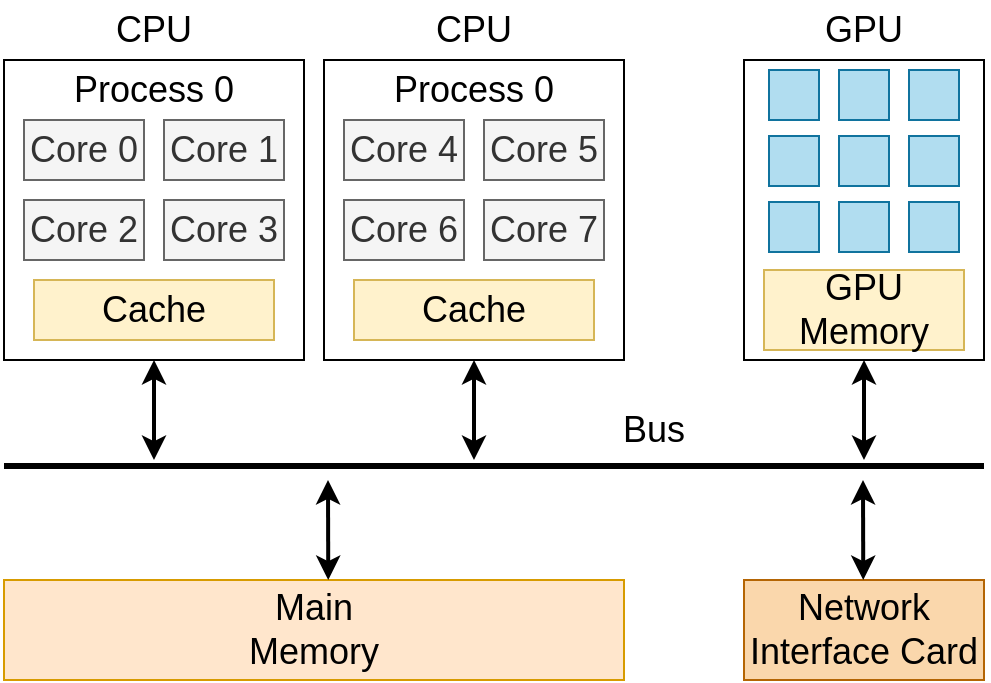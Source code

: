 <mxfile version="20.7.4" type="device"><diagram id="sm0YzyPWghP9DwHgtNv-" name="第 1 页"><mxGraphModel dx="1100" dy="714" grid="1" gridSize="10" guides="1" tooltips="1" connect="1" arrows="1" fold="1" page="1" pageScale="1" pageWidth="827" pageHeight="1169" math="0" shadow="0"><root><mxCell id="0"/><mxCell id="1" parent="0"/><mxCell id="5cFv27WomusTx21CuXZw-1" value="" style="rounded=0;whiteSpace=wrap;html=1;fillColor=none;" vertex="1" parent="1"><mxGeometry x="150" y="160" width="150" height="150" as="geometry"/></mxCell><mxCell id="5cFv27WomusTx21CuXZw-2" value="Process 0" style="text;html=1;strokeColor=none;fillColor=none;align=center;verticalAlign=middle;whiteSpace=wrap;rounded=0;fontSize=18;" vertex="1" parent="1"><mxGeometry x="180" y="160" width="90" height="30" as="geometry"/></mxCell><mxCell id="5cFv27WomusTx21CuXZw-7" value="Core 0" style="rounded=0;whiteSpace=wrap;html=1;fontSize=18;fillColor=#f5f5f5;strokeColor=#666666;fontColor=#333333;" vertex="1" parent="1"><mxGeometry x="160" y="190" width="60" height="30" as="geometry"/></mxCell><mxCell id="5cFv27WomusTx21CuXZw-8" value="Core 1" style="rounded=0;whiteSpace=wrap;html=1;fontSize=18;fillColor=#f5f5f5;strokeColor=#666666;fontColor=#333333;" vertex="1" parent="1"><mxGeometry x="230" y="190" width="60" height="30" as="geometry"/></mxCell><mxCell id="5cFv27WomusTx21CuXZw-9" value="Core 2" style="rounded=0;whiteSpace=wrap;html=1;fontSize=18;fillColor=#f5f5f5;strokeColor=#666666;fontColor=#333333;" vertex="1" parent="1"><mxGeometry x="160" y="230" width="60" height="30" as="geometry"/></mxCell><mxCell id="5cFv27WomusTx21CuXZw-10" value="Core 3" style="rounded=0;whiteSpace=wrap;html=1;fontSize=18;fillColor=#f5f5f5;strokeColor=#666666;fontColor=#333333;" vertex="1" parent="1"><mxGeometry x="230" y="230" width="60" height="30" as="geometry"/></mxCell><mxCell id="5cFv27WomusTx21CuXZw-11" value="" style="rounded=0;whiteSpace=wrap;html=1;fillColor=none;" vertex="1" parent="1"><mxGeometry x="310" y="160" width="150" height="150" as="geometry"/></mxCell><mxCell id="5cFv27WomusTx21CuXZw-12" value="Process 0" style="text;html=1;strokeColor=none;fillColor=none;align=center;verticalAlign=middle;whiteSpace=wrap;rounded=0;fontSize=18;" vertex="1" parent="1"><mxGeometry x="340" y="160" width="90" height="30" as="geometry"/></mxCell><mxCell id="5cFv27WomusTx21CuXZw-13" value="Core 4" style="rounded=0;whiteSpace=wrap;html=1;fontSize=18;fillColor=#f5f5f5;strokeColor=#666666;fontColor=#333333;" vertex="1" parent="1"><mxGeometry x="320" y="190" width="60" height="30" as="geometry"/></mxCell><mxCell id="5cFv27WomusTx21CuXZw-14" value="Core 5" style="rounded=0;whiteSpace=wrap;html=1;fontSize=18;fillColor=#f5f5f5;strokeColor=#666666;fontColor=#333333;" vertex="1" parent="1"><mxGeometry x="390" y="190" width="60" height="30" as="geometry"/></mxCell><mxCell id="5cFv27WomusTx21CuXZw-15" value="Core 6" style="rounded=0;whiteSpace=wrap;html=1;fontSize=18;fillColor=#f5f5f5;strokeColor=#666666;fontColor=#333333;" vertex="1" parent="1"><mxGeometry x="320" y="230" width="60" height="30" as="geometry"/></mxCell><mxCell id="5cFv27WomusTx21CuXZw-16" value="Core 7" style="rounded=0;whiteSpace=wrap;html=1;fontSize=18;fillColor=#f5f5f5;strokeColor=#666666;fontColor=#333333;" vertex="1" parent="1"><mxGeometry x="390" y="230" width="60" height="30" as="geometry"/></mxCell><mxCell id="5cFv27WomusTx21CuXZw-19" value="Cache" style="rounded=0;whiteSpace=wrap;html=1;fontSize=18;fillColor=#fff2cc;strokeColor=#d6b656;" vertex="1" parent="1"><mxGeometry x="165" y="270" width="120" height="30" as="geometry"/></mxCell><mxCell id="5cFv27WomusTx21CuXZw-20" value="Cache" style="rounded=0;whiteSpace=wrap;html=1;fontSize=18;fillColor=#fff2cc;strokeColor=#d6b656;" vertex="1" parent="1"><mxGeometry x="325" y="270" width="120" height="30" as="geometry"/></mxCell><mxCell id="5cFv27WomusTx21CuXZw-24" value="" style="endArrow=none;html=1;rounded=0;fontSize=18;strokeWidth=3;" edge="1" parent="1"><mxGeometry width="50" height="50" relative="1" as="geometry"><mxPoint x="150" y="363" as="sourcePoint"/><mxPoint x="640" y="363" as="targetPoint"/></mxGeometry></mxCell><mxCell id="5cFv27WomusTx21CuXZw-25" value="" style="endArrow=classic;startArrow=classic;html=1;rounded=0;strokeWidth=2;fontSize=18;entryX=0.5;entryY=1;entryDx=0;entryDy=0;" edge="1" parent="1" target="5cFv27WomusTx21CuXZw-1"><mxGeometry width="50" height="50" relative="1" as="geometry"><mxPoint x="225" y="360" as="sourcePoint"/><mxPoint x="150" y="450" as="targetPoint"/></mxGeometry></mxCell><mxCell id="5cFv27WomusTx21CuXZw-26" value="" style="endArrow=classic;startArrow=classic;html=1;rounded=0;strokeWidth=2;fontSize=18;entryX=0.5;entryY=1;entryDx=0;entryDy=0;" edge="1" parent="1" target="5cFv27WomusTx21CuXZw-11"><mxGeometry width="50" height="50" relative="1" as="geometry"><mxPoint x="385" y="360" as="sourcePoint"/><mxPoint x="235" y="320" as="targetPoint"/></mxGeometry></mxCell><mxCell id="5cFv27WomusTx21CuXZw-27" value="Main &lt;br&gt;Memory" style="rounded=0;whiteSpace=wrap;html=1;fontSize=18;fillColor=#ffe6cc;strokeColor=#d79b00;" vertex="1" parent="1"><mxGeometry x="150" y="420" width="310" height="50" as="geometry"/></mxCell><mxCell id="5cFv27WomusTx21CuXZw-28" value="Bus" style="text;html=1;strokeColor=none;fillColor=none;align=center;verticalAlign=middle;whiteSpace=wrap;rounded=0;fontSize=18;" vertex="1" parent="1"><mxGeometry x="445" y="330" width="60" height="30" as="geometry"/></mxCell><mxCell id="5cFv27WomusTx21CuXZw-29" value="" style="rounded=0;whiteSpace=wrap;html=1;fontSize=18;" vertex="1" parent="1"><mxGeometry x="520" y="160" width="120" height="150" as="geometry"/></mxCell><mxCell id="5cFv27WomusTx21CuXZw-30" value="CPU" style="text;html=1;strokeColor=none;fillColor=none;align=center;verticalAlign=middle;whiteSpace=wrap;rounded=0;fontSize=18;" vertex="1" parent="1"><mxGeometry x="195" y="130" width="60" height="30" as="geometry"/></mxCell><mxCell id="5cFv27WomusTx21CuXZw-31" value="CPU" style="text;html=1;strokeColor=none;fillColor=none;align=center;verticalAlign=middle;whiteSpace=wrap;rounded=0;fontSize=18;" vertex="1" parent="1"><mxGeometry x="355" y="130" width="60" height="30" as="geometry"/></mxCell><mxCell id="5cFv27WomusTx21CuXZw-32" value="GPU" style="text;html=1;strokeColor=none;fillColor=none;align=center;verticalAlign=middle;whiteSpace=wrap;rounded=0;fontSize=18;" vertex="1" parent="1"><mxGeometry x="550" y="130" width="60" height="30" as="geometry"/></mxCell><mxCell id="5cFv27WomusTx21CuXZw-33" value="" style="whiteSpace=wrap;html=1;aspect=fixed;fontSize=18;fillColor=#b1ddf0;strokeColor=#10739e;" vertex="1" parent="1"><mxGeometry x="567.5" y="165" width="25" height="25" as="geometry"/></mxCell><mxCell id="5cFv27WomusTx21CuXZw-34" value="" style="whiteSpace=wrap;html=1;aspect=fixed;fontSize=18;fillColor=#b1ddf0;strokeColor=#10739e;" vertex="1" parent="1"><mxGeometry x="532.5" y="165" width="25" height="25" as="geometry"/></mxCell><mxCell id="5cFv27WomusTx21CuXZw-35" value="" style="whiteSpace=wrap;html=1;aspect=fixed;fontSize=18;fillColor=#b1ddf0;strokeColor=#10739e;" vertex="1" parent="1"><mxGeometry x="602.5" y="165" width="25" height="25" as="geometry"/></mxCell><mxCell id="5cFv27WomusTx21CuXZw-36" value="" style="whiteSpace=wrap;html=1;aspect=fixed;fontSize=18;fillColor=#b1ddf0;strokeColor=#10739e;" vertex="1" parent="1"><mxGeometry x="567.5" y="198" width="25" height="25" as="geometry"/></mxCell><mxCell id="5cFv27WomusTx21CuXZw-37" value="" style="whiteSpace=wrap;html=1;aspect=fixed;fontSize=18;fillColor=#b1ddf0;strokeColor=#10739e;" vertex="1" parent="1"><mxGeometry x="532.5" y="198" width="25" height="25" as="geometry"/></mxCell><mxCell id="5cFv27WomusTx21CuXZw-38" value="" style="whiteSpace=wrap;html=1;aspect=fixed;fontSize=18;fillColor=#b1ddf0;strokeColor=#10739e;" vertex="1" parent="1"><mxGeometry x="602.5" y="198" width="25" height="25" as="geometry"/></mxCell><mxCell id="5cFv27WomusTx21CuXZw-39" value="" style="whiteSpace=wrap;html=1;aspect=fixed;fontSize=18;fillColor=#b1ddf0;strokeColor=#10739e;" vertex="1" parent="1"><mxGeometry x="567.5" y="231" width="25" height="25" as="geometry"/></mxCell><mxCell id="5cFv27WomusTx21CuXZw-40" value="" style="whiteSpace=wrap;html=1;aspect=fixed;fontSize=18;fillColor=#b1ddf0;strokeColor=#10739e;" vertex="1" parent="1"><mxGeometry x="532.5" y="231" width="25" height="25" as="geometry"/></mxCell><mxCell id="5cFv27WomusTx21CuXZw-41" value="" style="whiteSpace=wrap;html=1;aspect=fixed;fontSize=18;fillColor=#b1ddf0;strokeColor=#10739e;" vertex="1" parent="1"><mxGeometry x="602.5" y="231" width="25" height="25" as="geometry"/></mxCell><mxCell id="5cFv27WomusTx21CuXZw-45" value="GPU Memory" style="rounded=0;whiteSpace=wrap;html=1;fontSize=18;fillColor=#fff2cc;strokeColor=#d6b656;" vertex="1" parent="1"><mxGeometry x="530" y="265" width="100" height="40" as="geometry"/></mxCell><mxCell id="5cFv27WomusTx21CuXZw-46" value="" style="endArrow=classic;startArrow=classic;html=1;rounded=0;strokeWidth=2;fontSize=18;entryX=0.5;entryY=1;entryDx=0;entryDy=0;" edge="1" parent="1" target="5cFv27WomusTx21CuXZw-29"><mxGeometry width="50" height="50" relative="1" as="geometry"><mxPoint x="580" y="360" as="sourcePoint"/><mxPoint x="395" y="320" as="targetPoint"/></mxGeometry></mxCell><mxCell id="5cFv27WomusTx21CuXZw-47" value="" style="endArrow=classic;startArrow=classic;html=1;rounded=0;strokeWidth=2;fontSize=18;exitX=0.523;exitY=0;exitDx=0;exitDy=0;exitPerimeter=0;" edge="1" parent="1" source="5cFv27WomusTx21CuXZw-27"><mxGeometry width="50" height="50" relative="1" as="geometry"><mxPoint x="305" y="380" as="sourcePoint"/><mxPoint x="312" y="370" as="targetPoint"/></mxGeometry></mxCell><mxCell id="5cFv27WomusTx21CuXZw-50" value="Network&lt;br&gt;Interface Card" style="rounded=0;whiteSpace=wrap;html=1;fontSize=18;fillColor=#fad7ac;strokeColor=#b46504;" vertex="1" parent="1"><mxGeometry x="520" y="420" width="120" height="50" as="geometry"/></mxCell><mxCell id="5cFv27WomusTx21CuXZw-51" value="" style="endArrow=classic;startArrow=classic;html=1;rounded=0;strokeWidth=2;fontSize=18;exitX=0.523;exitY=0;exitDx=0;exitDy=0;exitPerimeter=0;" edge="1" parent="1"><mxGeometry x="0.59" y="-98" width="50" height="50" relative="1" as="geometry"><mxPoint x="579.63" y="420" as="sourcePoint"/><mxPoint x="579.5" y="370" as="targetPoint"/><mxPoint as="offset"/></mxGeometry></mxCell></root></mxGraphModel></diagram></mxfile>